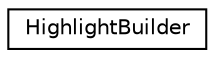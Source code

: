digraph "Graphical Class Hierarchy"
{
 // LATEX_PDF_SIZE
  edge [fontname="Helvetica",fontsize="10",labelfontname="Helvetica",labelfontsize="10"];
  node [fontname="Helvetica",fontsize="10",shape=record];
  rankdir="LR";
  Node0 [label="HighlightBuilder",height=0.2,width=0.4,color="black", fillcolor="white", style="filled",URL="$classHighlightBuilder.html",tooltip=" "];
}
